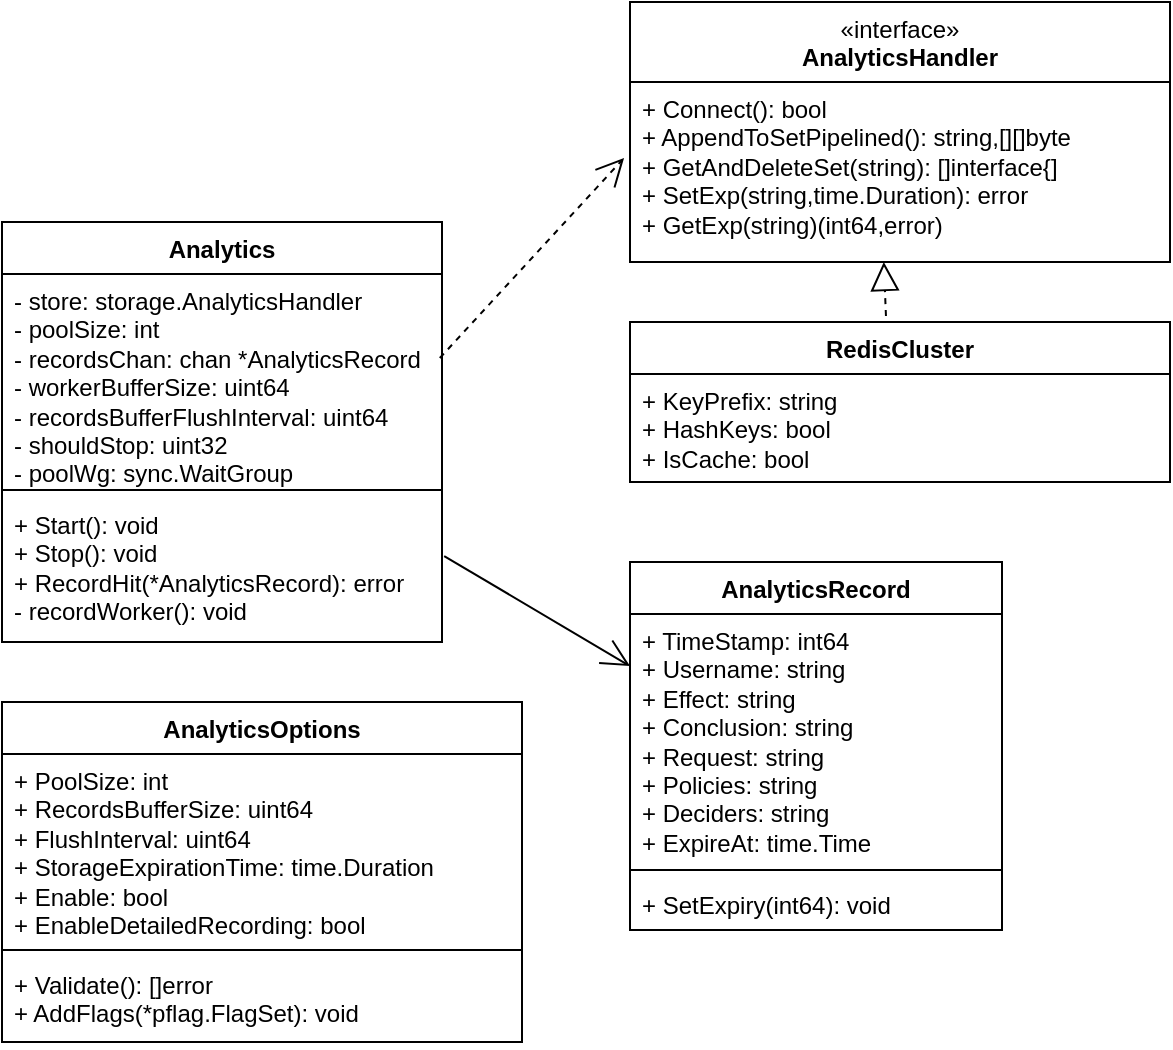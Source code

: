 <mxfile version="21.6.9" type="github">
  <diagram id="C5RBs43oDa-KdzZeNtuy" name="Page-1">
    <mxGraphModel dx="1546" dy="745" grid="1" gridSize="10" guides="1" tooltips="1" connect="1" arrows="1" fold="1" page="1" pageScale="1" pageWidth="827" pageHeight="1169" math="0" shadow="0">
      <root>
        <mxCell id="WIyWlLk6GJQsqaUBKTNV-0" />
        <mxCell id="WIyWlLk6GJQsqaUBKTNV-1" parent="WIyWlLk6GJQsqaUBKTNV-0" />
        <mxCell id="64JGUatnsQ0O7H3xuFMK-0" value="Analytics" style="swimlane;fontStyle=1;align=center;verticalAlign=top;childLayout=stackLayout;horizontal=1;startSize=26;horizontalStack=0;resizeParent=1;resizeParentMax=0;resizeLast=0;collapsible=1;marginBottom=0;whiteSpace=wrap;html=1;" vertex="1" parent="WIyWlLk6GJQsqaUBKTNV-1">
          <mxGeometry x="100" y="190" width="220" height="210" as="geometry" />
        </mxCell>
        <mxCell id="64JGUatnsQ0O7H3xuFMK-1" value="- store: storage.AnalyticsHandler&lt;br&gt;- poolSize: int&lt;br&gt;- recordsChan: chan *AnalyticsRecord&lt;br&gt;- workerBufferSize: uint64&lt;br&gt;- recordsBufferFlushInterval: uint64&lt;br&gt;- shouldStop: uint32&lt;br&gt;- poolWg: sync.WaitGroup" style="text;strokeColor=none;fillColor=none;align=left;verticalAlign=top;spacingLeft=4;spacingRight=4;overflow=hidden;rotatable=0;points=[[0,0.5],[1,0.5]];portConstraint=eastwest;whiteSpace=wrap;html=1;" vertex="1" parent="64JGUatnsQ0O7H3xuFMK-0">
          <mxGeometry y="26" width="220" height="104" as="geometry" />
        </mxCell>
        <mxCell id="64JGUatnsQ0O7H3xuFMK-2" value="" style="line;strokeWidth=1;fillColor=none;align=left;verticalAlign=middle;spacingTop=-1;spacingLeft=3;spacingRight=3;rotatable=0;labelPosition=right;points=[];portConstraint=eastwest;strokeColor=inherit;" vertex="1" parent="64JGUatnsQ0O7H3xuFMK-0">
          <mxGeometry y="130" width="220" height="8" as="geometry" />
        </mxCell>
        <mxCell id="64JGUatnsQ0O7H3xuFMK-3" value="+ Start(): void&lt;br&gt;+ Stop(): void&lt;br&gt;+ RecordHit(*AnalyticsRecord): error&lt;br&gt;- recordWorker(): void" style="text;strokeColor=none;fillColor=none;align=left;verticalAlign=top;spacingLeft=4;spacingRight=4;overflow=hidden;rotatable=0;points=[[0,0.5],[1,0.5]];portConstraint=eastwest;whiteSpace=wrap;html=1;" vertex="1" parent="64JGUatnsQ0O7H3xuFMK-0">
          <mxGeometry y="138" width="220" height="72" as="geometry" />
        </mxCell>
        <mxCell id="64JGUatnsQ0O7H3xuFMK-4" value="&lt;span style=&quot;font-weight: normal;&quot;&gt;«interface»&lt;/span&gt;&lt;br style=&quot;border-color: var(--border-color); font-weight: 400;&quot;&gt;&lt;b style=&quot;border-color: var(--border-color);&quot;&gt;AnalyticsHandler&lt;/b&gt;" style="swimlane;fontStyle=1;align=center;verticalAlign=top;childLayout=stackLayout;horizontal=1;startSize=40;horizontalStack=0;resizeParent=1;resizeParentMax=0;resizeLast=0;collapsible=1;marginBottom=0;whiteSpace=wrap;html=1;" vertex="1" parent="WIyWlLk6GJQsqaUBKTNV-1">
          <mxGeometry x="414" y="80" width="270" height="130" as="geometry" />
        </mxCell>
        <mxCell id="64JGUatnsQ0O7H3xuFMK-7" value="+ Connect(): bool&lt;br&gt;+ AppendToSetPipelined(): string,[][]byte&lt;br&gt;+ GetAndDeleteSet(string): []interface{]&lt;br&gt;+ SetExp(string,time.Duration): error&lt;br&gt;+ GetExp(string)(int64,error)" style="text;strokeColor=none;fillColor=none;align=left;verticalAlign=top;spacingLeft=4;spacingRight=4;overflow=hidden;rotatable=0;points=[[0,0.5],[1,0.5]];portConstraint=eastwest;whiteSpace=wrap;html=1;" vertex="1" parent="64JGUatnsQ0O7H3xuFMK-4">
          <mxGeometry y="40" width="270" height="90" as="geometry" />
        </mxCell>
        <mxCell id="64JGUatnsQ0O7H3xuFMK-9" value="AnalyticsOptions" style="swimlane;fontStyle=1;align=center;verticalAlign=top;childLayout=stackLayout;horizontal=1;startSize=26;horizontalStack=0;resizeParent=1;resizeParentMax=0;resizeLast=0;collapsible=1;marginBottom=0;whiteSpace=wrap;html=1;" vertex="1" parent="WIyWlLk6GJQsqaUBKTNV-1">
          <mxGeometry x="100" y="430" width="260" height="170" as="geometry" />
        </mxCell>
        <mxCell id="64JGUatnsQ0O7H3xuFMK-10" value="+ PoolSize: int&lt;br&gt;+ RecordsBufferSize: uint64&lt;br&gt;+ FlushInterval: uint64&lt;br&gt;+ StorageExpirationTime: time.Duration&lt;br&gt;+ Enable: bool&lt;br&gt;+ EnableDetailedRecording: bool" style="text;strokeColor=none;fillColor=none;align=left;verticalAlign=top;spacingLeft=4;spacingRight=4;overflow=hidden;rotatable=0;points=[[0,0.5],[1,0.5]];portConstraint=eastwest;whiteSpace=wrap;html=1;" vertex="1" parent="64JGUatnsQ0O7H3xuFMK-9">
          <mxGeometry y="26" width="260" height="94" as="geometry" />
        </mxCell>
        <mxCell id="64JGUatnsQ0O7H3xuFMK-11" value="" style="line;strokeWidth=1;fillColor=none;align=left;verticalAlign=middle;spacingTop=-1;spacingLeft=3;spacingRight=3;rotatable=0;labelPosition=right;points=[];portConstraint=eastwest;strokeColor=inherit;" vertex="1" parent="64JGUatnsQ0O7H3xuFMK-9">
          <mxGeometry y="120" width="260" height="8" as="geometry" />
        </mxCell>
        <mxCell id="64JGUatnsQ0O7H3xuFMK-12" value="+ Validate(): []error&lt;br&gt;+ AddFlags(*pflag.FlagSet): void" style="text;strokeColor=none;fillColor=none;align=left;verticalAlign=top;spacingLeft=4;spacingRight=4;overflow=hidden;rotatable=0;points=[[0,0.5],[1,0.5]];portConstraint=eastwest;whiteSpace=wrap;html=1;" vertex="1" parent="64JGUatnsQ0O7H3xuFMK-9">
          <mxGeometry y="128" width="260" height="42" as="geometry" />
        </mxCell>
        <mxCell id="64JGUatnsQ0O7H3xuFMK-13" value="RedisCluster" style="swimlane;fontStyle=1;align=center;verticalAlign=top;childLayout=stackLayout;horizontal=1;startSize=26;horizontalStack=0;resizeParent=1;resizeParentMax=0;resizeLast=0;collapsible=1;marginBottom=0;whiteSpace=wrap;html=1;" vertex="1" parent="WIyWlLk6GJQsqaUBKTNV-1">
          <mxGeometry x="414" y="240" width="270" height="80" as="geometry" />
        </mxCell>
        <mxCell id="64JGUatnsQ0O7H3xuFMK-14" value="+ KeyPrefix: string&lt;br&gt;+ HashKeys: bool&lt;br&gt;+ IsCache: bool" style="text;strokeColor=none;fillColor=none;align=left;verticalAlign=top;spacingLeft=4;spacingRight=4;overflow=hidden;rotatable=0;points=[[0,0.5],[1,0.5]];portConstraint=eastwest;whiteSpace=wrap;html=1;" vertex="1" parent="64JGUatnsQ0O7H3xuFMK-13">
          <mxGeometry y="26" width="270" height="54" as="geometry" />
        </mxCell>
        <mxCell id="64JGUatnsQ0O7H3xuFMK-17" value="" style="endArrow=block;dashed=1;endFill=0;endSize=12;html=1;rounded=0;entryX=0.47;entryY=1;entryDx=0;entryDy=0;entryPerimeter=0;exitX=0.474;exitY=-0.037;exitDx=0;exitDy=0;exitPerimeter=0;" edge="1" parent="WIyWlLk6GJQsqaUBKTNV-1" source="64JGUatnsQ0O7H3xuFMK-13" target="64JGUatnsQ0O7H3xuFMK-7">
          <mxGeometry width="160" relative="1" as="geometry">
            <mxPoint x="330" y="380" as="sourcePoint" />
            <mxPoint x="490" y="380" as="targetPoint" />
          </mxGeometry>
        </mxCell>
        <mxCell id="64JGUatnsQ0O7H3xuFMK-18" value="" style="endArrow=open;endSize=12;dashed=1;html=1;rounded=0;exitX=0.995;exitY=0.404;exitDx=0;exitDy=0;exitPerimeter=0;entryX=-0.011;entryY=0.422;entryDx=0;entryDy=0;entryPerimeter=0;" edge="1" parent="WIyWlLk6GJQsqaUBKTNV-1" source="64JGUatnsQ0O7H3xuFMK-1" target="64JGUatnsQ0O7H3xuFMK-7">
          <mxGeometry width="160" relative="1" as="geometry">
            <mxPoint x="330" y="380" as="sourcePoint" />
            <mxPoint x="490" y="380" as="targetPoint" />
          </mxGeometry>
        </mxCell>
        <mxCell id="64JGUatnsQ0O7H3xuFMK-19" value="AnalyticsRecord" style="swimlane;fontStyle=1;align=center;verticalAlign=top;childLayout=stackLayout;horizontal=1;startSize=26;horizontalStack=0;resizeParent=1;resizeParentMax=0;resizeLast=0;collapsible=1;marginBottom=0;whiteSpace=wrap;html=1;" vertex="1" parent="WIyWlLk6GJQsqaUBKTNV-1">
          <mxGeometry x="414" y="360" width="186" height="184" as="geometry" />
        </mxCell>
        <mxCell id="64JGUatnsQ0O7H3xuFMK-20" value="+ TimeStamp: int64&lt;br&gt;+ Username: string&lt;br&gt;+ Effect: string&lt;br&gt;+ Conclusion: string&lt;br&gt;+ Request: string&lt;br&gt;+ Policies: string&lt;br&gt;+ Deciders: string&lt;br&gt;+ ExpireAt: time.Time" style="text;strokeColor=none;fillColor=none;align=left;verticalAlign=top;spacingLeft=4;spacingRight=4;overflow=hidden;rotatable=0;points=[[0,0.5],[1,0.5]];portConstraint=eastwest;whiteSpace=wrap;html=1;" vertex="1" parent="64JGUatnsQ0O7H3xuFMK-19">
          <mxGeometry y="26" width="186" height="124" as="geometry" />
        </mxCell>
        <mxCell id="64JGUatnsQ0O7H3xuFMK-21" value="" style="line;strokeWidth=1;fillColor=none;align=left;verticalAlign=middle;spacingTop=-1;spacingLeft=3;spacingRight=3;rotatable=0;labelPosition=right;points=[];portConstraint=eastwest;strokeColor=inherit;" vertex="1" parent="64JGUatnsQ0O7H3xuFMK-19">
          <mxGeometry y="150" width="186" height="8" as="geometry" />
        </mxCell>
        <mxCell id="64JGUatnsQ0O7H3xuFMK-22" value="+ SetExpiry(int64): void" style="text;strokeColor=none;fillColor=none;align=left;verticalAlign=top;spacingLeft=4;spacingRight=4;overflow=hidden;rotatable=0;points=[[0,0.5],[1,0.5]];portConstraint=eastwest;whiteSpace=wrap;html=1;" vertex="1" parent="64JGUatnsQ0O7H3xuFMK-19">
          <mxGeometry y="158" width="186" height="26" as="geometry" />
        </mxCell>
        <mxCell id="64JGUatnsQ0O7H3xuFMK-23" value="" style="endArrow=open;endFill=1;endSize=12;html=1;rounded=0;exitX=1.005;exitY=0.403;exitDx=0;exitDy=0;exitPerimeter=0;entryX=0;entryY=0.21;entryDx=0;entryDy=0;entryPerimeter=0;" edge="1" parent="WIyWlLk6GJQsqaUBKTNV-1" source="64JGUatnsQ0O7H3xuFMK-3" target="64JGUatnsQ0O7H3xuFMK-20">
          <mxGeometry width="160" relative="1" as="geometry">
            <mxPoint x="330" y="380" as="sourcePoint" />
            <mxPoint x="490" y="380" as="targetPoint" />
          </mxGeometry>
        </mxCell>
      </root>
    </mxGraphModel>
  </diagram>
</mxfile>
